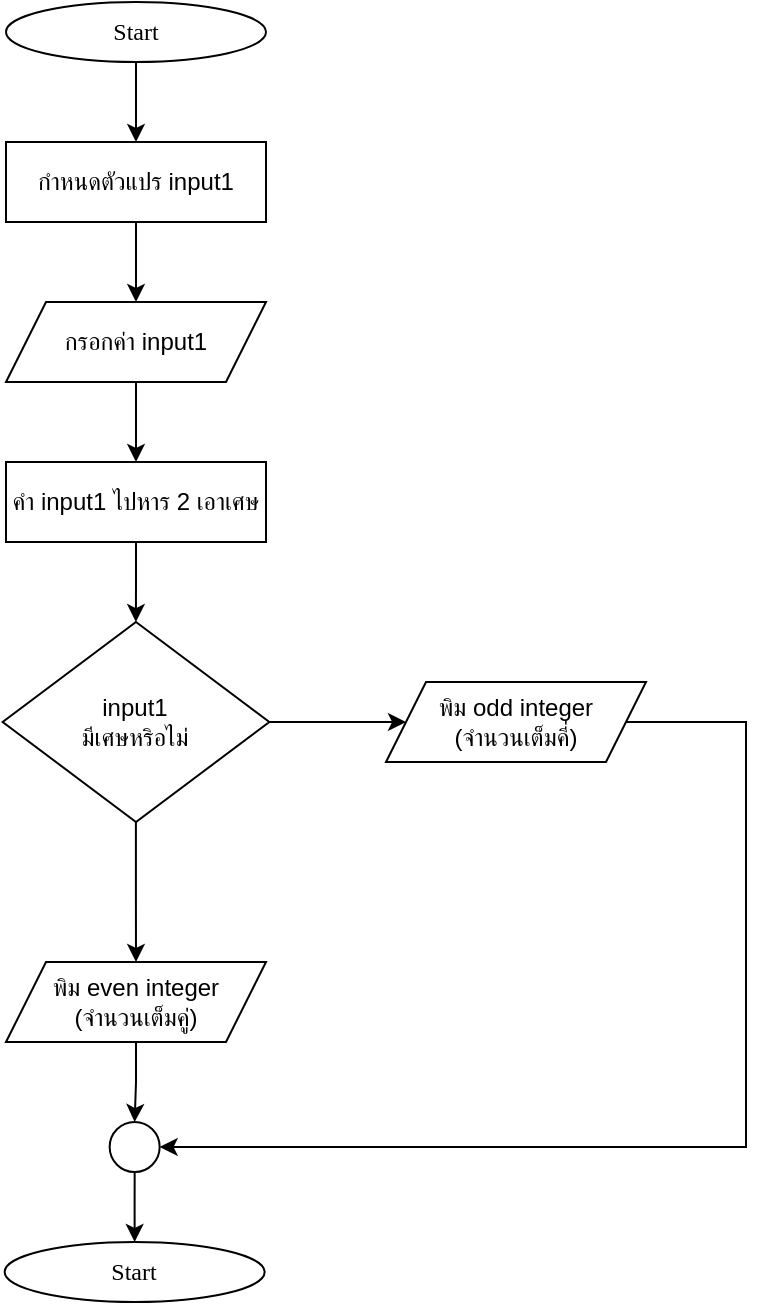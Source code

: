 <mxfile version="24.9.0">
  <diagram name="Page-1" id="lzwrQbHtwTEJEjT07zNH">
    <mxGraphModel dx="1267" dy="226" grid="1" gridSize="10" guides="1" tooltips="1" connect="1" arrows="1" fold="1" page="1" pageScale="1" pageWidth="850" pageHeight="1100" math="0" shadow="0">
      <root>
        <mxCell id="0" />
        <mxCell id="1" parent="0" />
        <mxCell id="GU9igvx3il84CoDvf35e-3" value="" style="edgeStyle=orthogonalEdgeStyle;rounded=0;orthogonalLoop=1;jettySize=auto;html=1;" edge="1" parent="1" source="GU9igvx3il84CoDvf35e-1" target="GU9igvx3il84CoDvf35e-2">
          <mxGeometry relative="1" as="geometry" />
        </mxCell>
        <mxCell id="GU9igvx3il84CoDvf35e-1" value="&lt;font data-font-src=&quot;https://fonts.googleapis.com/css?family=Sarabun&quot; face=&quot;Sarabun&quot;&gt;Start&lt;/font&gt;" style="ellipse;whiteSpace=wrap;html=1;" vertex="1" parent="1">
          <mxGeometry x="-630.0" y="60" width="130" height="30" as="geometry" />
        </mxCell>
        <mxCell id="GU9igvx3il84CoDvf35e-5" value="" style="edgeStyle=orthogonalEdgeStyle;rounded=0;orthogonalLoop=1;jettySize=auto;html=1;" edge="1" parent="1" source="GU9igvx3il84CoDvf35e-2" target="GU9igvx3il84CoDvf35e-4">
          <mxGeometry relative="1" as="geometry" />
        </mxCell>
        <mxCell id="GU9igvx3il84CoDvf35e-2" value="กำหนดตัวแปร input1" style="rounded=0;whiteSpace=wrap;html=1;" vertex="1" parent="1">
          <mxGeometry x="-630.0" y="130" width="130" height="40" as="geometry" />
        </mxCell>
        <mxCell id="GU9igvx3il84CoDvf35e-10" value="" style="edgeStyle=orthogonalEdgeStyle;rounded=0;orthogonalLoop=1;jettySize=auto;html=1;" edge="1" parent="1" source="GU9igvx3il84CoDvf35e-4" target="GU9igvx3il84CoDvf35e-9">
          <mxGeometry relative="1" as="geometry" />
        </mxCell>
        <mxCell id="GU9igvx3il84CoDvf35e-4" value="กรอกค่า input1" style="shape=parallelogram;perimeter=parallelogramPerimeter;whiteSpace=wrap;html=1;fixedSize=1;" vertex="1" parent="1">
          <mxGeometry x="-630.0" y="210" width="130" height="40" as="geometry" />
        </mxCell>
        <mxCell id="GU9igvx3il84CoDvf35e-13" value="" style="edgeStyle=orthogonalEdgeStyle;rounded=0;orthogonalLoop=1;jettySize=auto;html=1;" edge="1" parent="1" source="GU9igvx3il84CoDvf35e-8" target="GU9igvx3il84CoDvf35e-12">
          <mxGeometry relative="1" as="geometry" />
        </mxCell>
        <mxCell id="GU9igvx3il84CoDvf35e-15" value="" style="edgeStyle=orthogonalEdgeStyle;rounded=0;orthogonalLoop=1;jettySize=auto;html=1;" edge="1" parent="1" source="GU9igvx3il84CoDvf35e-8" target="GU9igvx3il84CoDvf35e-14">
          <mxGeometry relative="1" as="geometry" />
        </mxCell>
        <mxCell id="GU9igvx3il84CoDvf35e-8" value="input1&lt;div&gt;มีเศษหริอไม่&lt;/div&gt;" style="rhombus;whiteSpace=wrap;html=1;" vertex="1" parent="1">
          <mxGeometry x="-631.67" y="370" width="133.33" height="100" as="geometry" />
        </mxCell>
        <mxCell id="GU9igvx3il84CoDvf35e-11" value="" style="edgeStyle=orthogonalEdgeStyle;rounded=0;orthogonalLoop=1;jettySize=auto;html=1;" edge="1" parent="1" source="GU9igvx3il84CoDvf35e-9" target="GU9igvx3il84CoDvf35e-8">
          <mxGeometry relative="1" as="geometry" />
        </mxCell>
        <mxCell id="GU9igvx3il84CoDvf35e-9" value="คำ input1 ไปหาร 2 เอาเศษ" style="rounded=0;whiteSpace=wrap;html=1;" vertex="1" parent="1">
          <mxGeometry x="-630.0" y="290" width="130" height="40" as="geometry" />
        </mxCell>
        <mxCell id="GU9igvx3il84CoDvf35e-20" style="edgeStyle=orthogonalEdgeStyle;rounded=0;orthogonalLoop=1;jettySize=auto;html=1;entryX=1;entryY=0.5;entryDx=0;entryDy=0;" edge="1" parent="1" source="GU9igvx3il84CoDvf35e-12" target="GU9igvx3il84CoDvf35e-17">
          <mxGeometry relative="1" as="geometry">
            <Array as="points">
              <mxPoint x="-260" y="420" />
              <mxPoint x="-260" y="632" />
            </Array>
          </mxGeometry>
        </mxCell>
        <mxCell id="GU9igvx3il84CoDvf35e-12" value="พิม odd integer&lt;div&gt;(จํานวนเต็มคี่)&lt;/div&gt;" style="shape=parallelogram;perimeter=parallelogramPerimeter;whiteSpace=wrap;html=1;fixedSize=1;" vertex="1" parent="1">
          <mxGeometry x="-440.0" y="400" width="130" height="40" as="geometry" />
        </mxCell>
        <mxCell id="GU9igvx3il84CoDvf35e-18" value="" style="edgeStyle=orthogonalEdgeStyle;rounded=0;orthogonalLoop=1;jettySize=auto;html=1;" edge="1" parent="1" source="GU9igvx3il84CoDvf35e-14" target="GU9igvx3il84CoDvf35e-17">
          <mxGeometry relative="1" as="geometry" />
        </mxCell>
        <mxCell id="GU9igvx3il84CoDvf35e-14" value="&lt;div&gt;พิม even integer&lt;/div&gt;&lt;div&gt;(จํานวนเต็มคู่)&lt;/div&gt;" style="shape=parallelogram;perimeter=parallelogramPerimeter;whiteSpace=wrap;html=1;fixedSize=1;" vertex="1" parent="1">
          <mxGeometry x="-630.0" y="540" width="130" height="40" as="geometry" />
        </mxCell>
        <mxCell id="GU9igvx3il84CoDvf35e-16" value="&lt;font data-font-src=&quot;https://fonts.googleapis.com/css?family=Sarabun&quot; face=&quot;Sarabun&quot;&gt;Start&lt;/font&gt;" style="ellipse;whiteSpace=wrap;html=1;" vertex="1" parent="1">
          <mxGeometry x="-630.67" y="680" width="130" height="30" as="geometry" />
        </mxCell>
        <mxCell id="GU9igvx3il84CoDvf35e-19" value="" style="edgeStyle=orthogonalEdgeStyle;rounded=0;orthogonalLoop=1;jettySize=auto;html=1;" edge="1" parent="1" source="GU9igvx3il84CoDvf35e-17" target="GU9igvx3il84CoDvf35e-16">
          <mxGeometry relative="1" as="geometry" />
        </mxCell>
        <mxCell id="GU9igvx3il84CoDvf35e-17" value="" style="ellipse;whiteSpace=wrap;html=1;aspect=fixed;" vertex="1" parent="1">
          <mxGeometry x="-578.17" y="620" width="25" height="25" as="geometry" />
        </mxCell>
      </root>
    </mxGraphModel>
  </diagram>
</mxfile>
